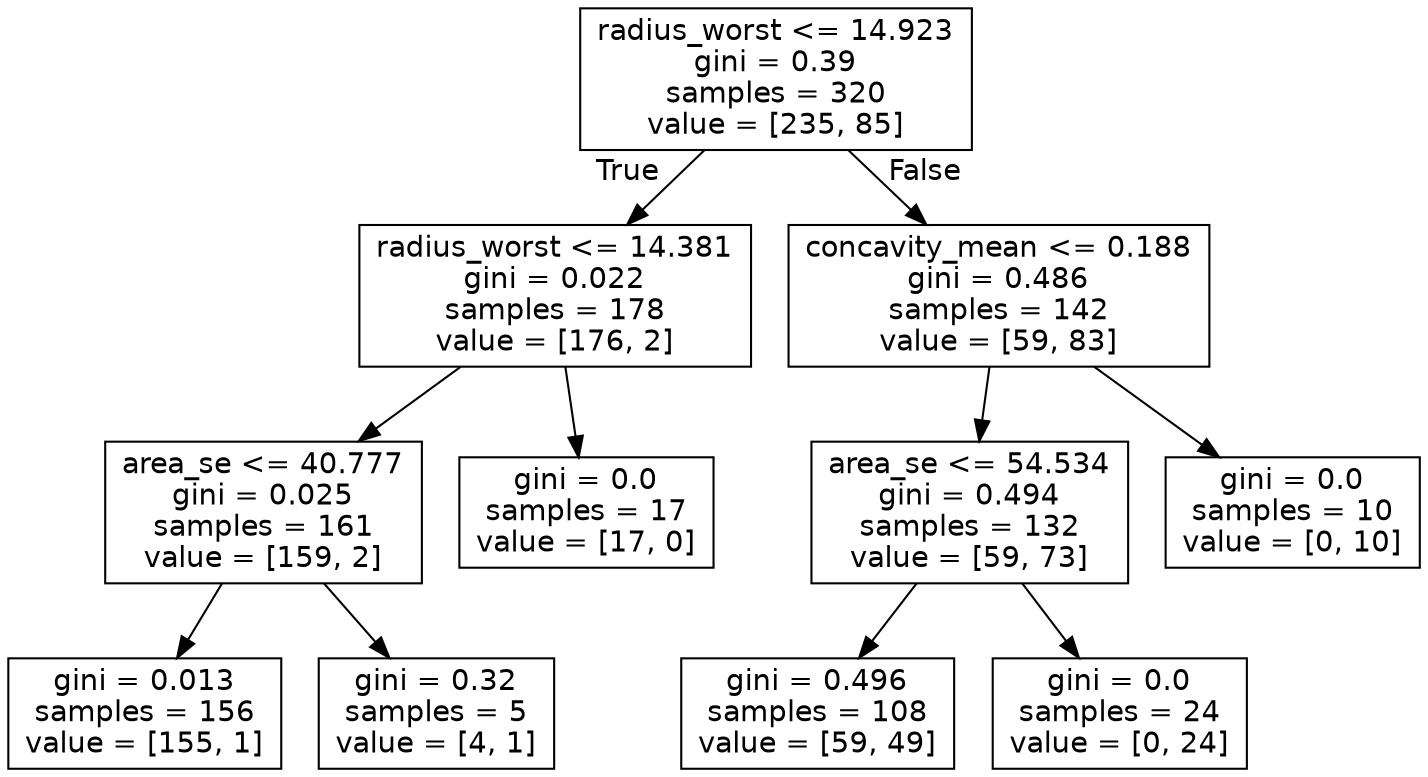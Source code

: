 digraph Tree {
node [shape=box, fontname="helvetica"] ;
edge [fontname="helvetica"] ;
0 [label="radius_worst <= 14.923\ngini = 0.39\nsamples = 320\nvalue = [235, 85]"] ;
1 [label="radius_worst <= 14.381\ngini = 0.022\nsamples = 178\nvalue = [176, 2]"] ;
0 -> 1 [labeldistance=2.5, labelangle=45, headlabel="True"] ;
2 [label="area_se <= 40.777\ngini = 0.025\nsamples = 161\nvalue = [159, 2]"] ;
1 -> 2 ;
3 [label="gini = 0.013\nsamples = 156\nvalue = [155, 1]"] ;
2 -> 3 ;
4 [label="gini = 0.32\nsamples = 5\nvalue = [4, 1]"] ;
2 -> 4 ;
5 [label="gini = 0.0\nsamples = 17\nvalue = [17, 0]"] ;
1 -> 5 ;
6 [label="concavity_mean <= 0.188\ngini = 0.486\nsamples = 142\nvalue = [59, 83]"] ;
0 -> 6 [labeldistance=2.5, labelangle=-45, headlabel="False"] ;
7 [label="area_se <= 54.534\ngini = 0.494\nsamples = 132\nvalue = [59, 73]"] ;
6 -> 7 ;
8 [label="gini = 0.496\nsamples = 108\nvalue = [59, 49]"] ;
7 -> 8 ;
9 [label="gini = 0.0\nsamples = 24\nvalue = [0, 24]"] ;
7 -> 9 ;
10 [label="gini = 0.0\nsamples = 10\nvalue = [0, 10]"] ;
6 -> 10 ;
}